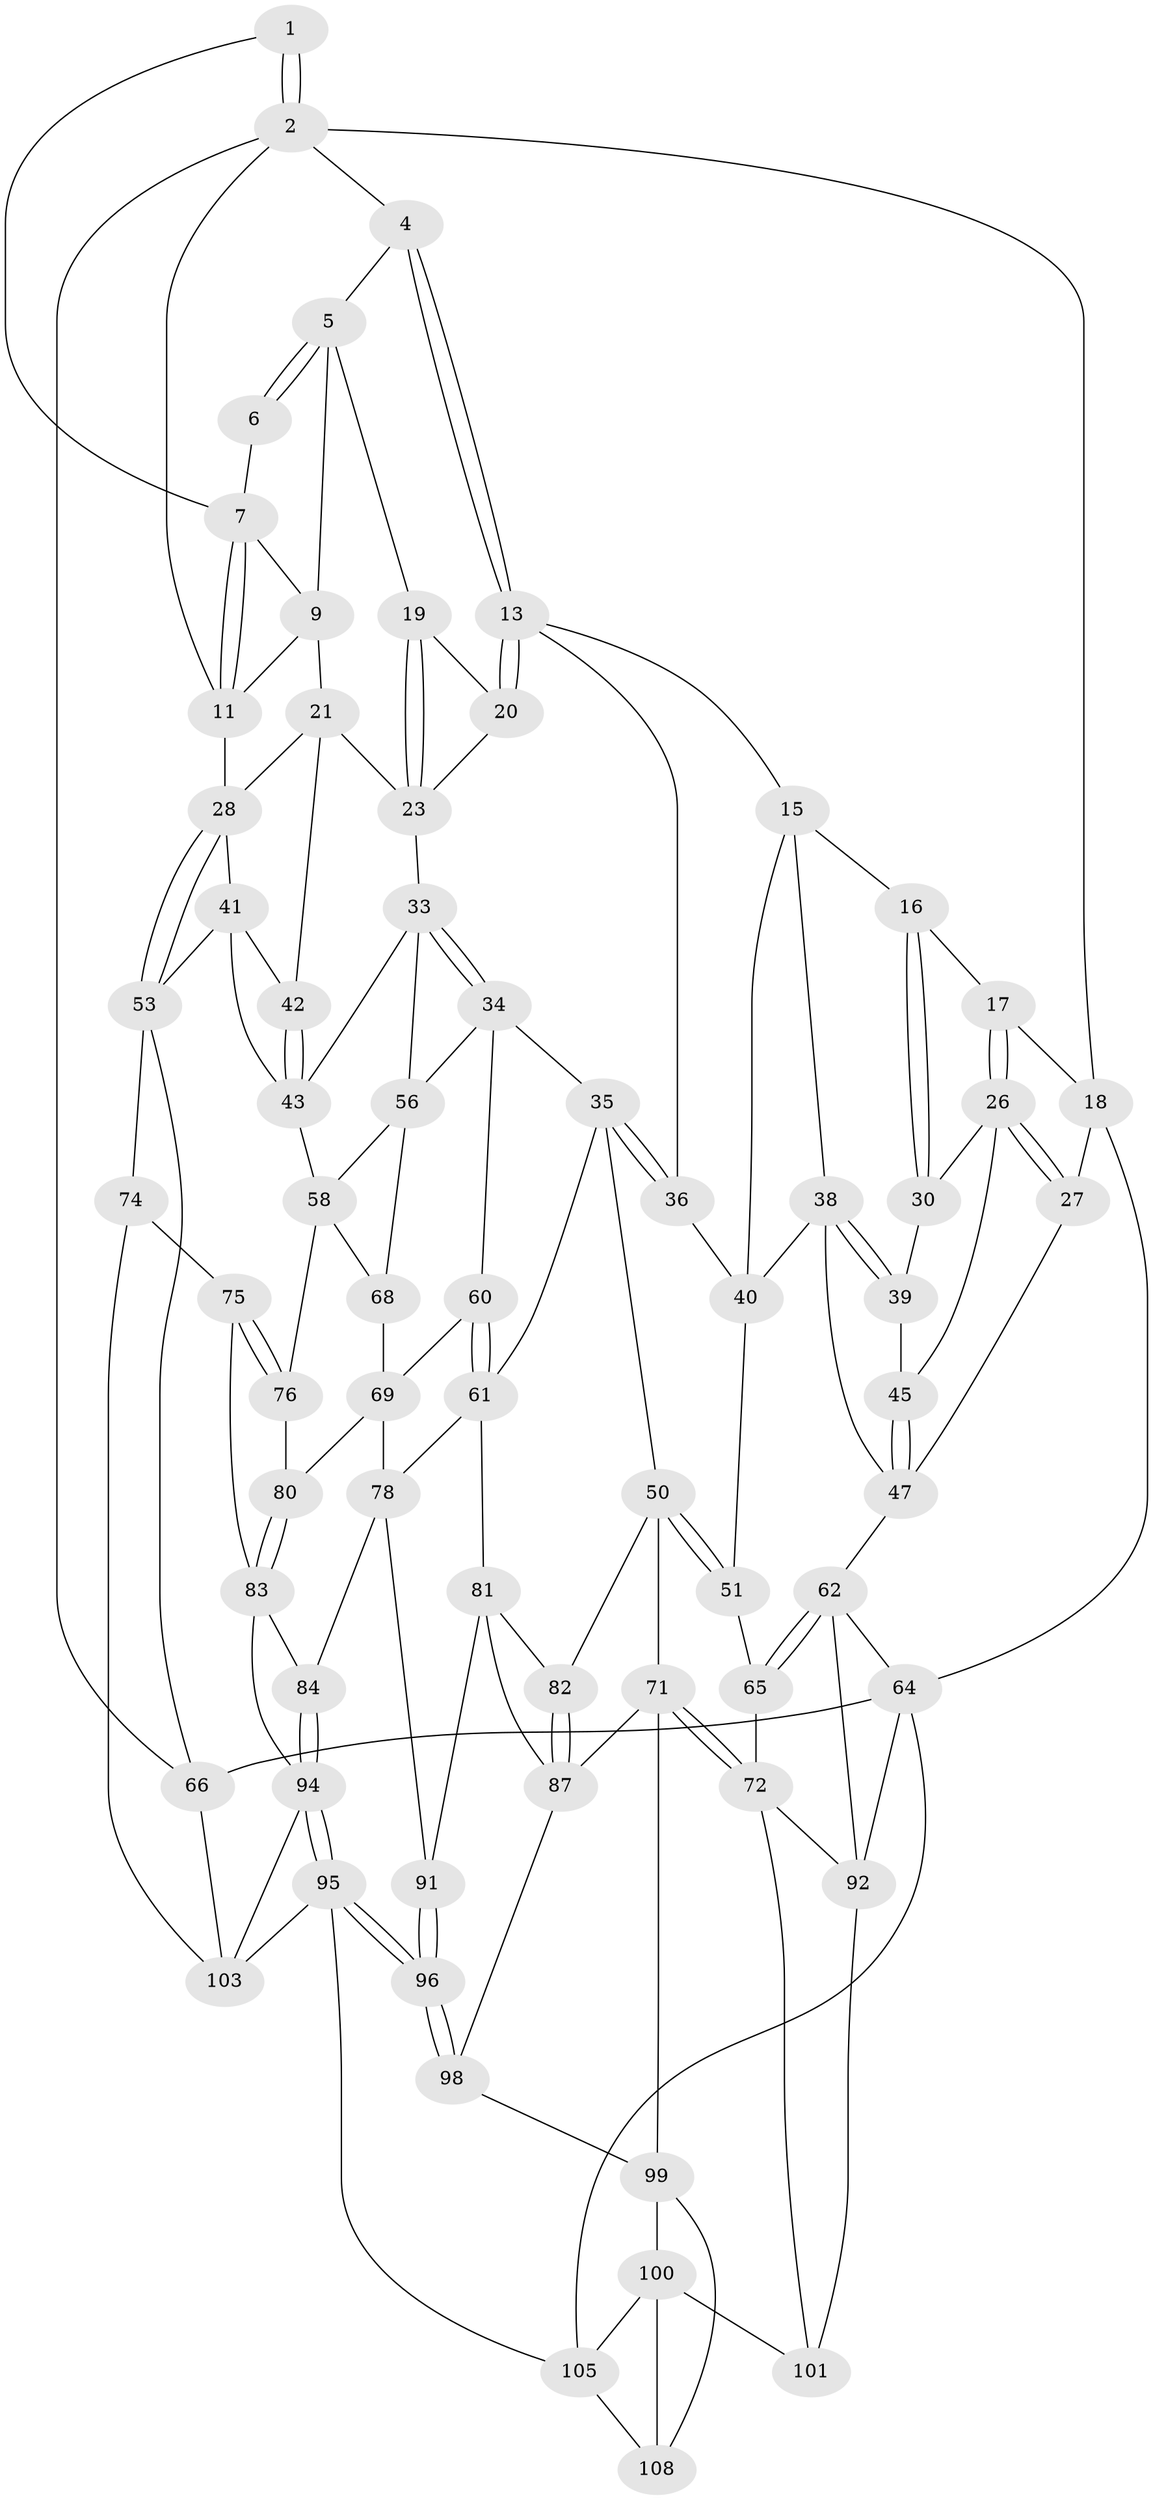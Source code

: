 // original degree distribution, {3: 0.018018018018018018, 6: 0.22522522522522523, 4: 0.25225225225225223, 5: 0.5045045045045045}
// Generated by graph-tools (version 1.1) at 2025/42/03/06/25 10:42:27]
// undirected, 70 vertices, 153 edges
graph export_dot {
graph [start="1"]
  node [color=gray90,style=filled];
  1 [pos="+1+0"];
  2 [pos="+1+0",super="+3"];
  4 [pos="+0.5750114692917181+0"];
  5 [pos="+0.6299662818208078+0",super="+10"];
  6 [pos="+0.7342782854623715+0"];
  7 [pos="+0.8999981097971751+0.08960547436594408",super="+8"];
  9 [pos="+0.7911657827460318+0.06895542062484199",super="+12"];
  11 [pos="+0.9071651291813563+0.10897793544472695",super="+24"];
  13 [pos="+0.5183292531532417+0.1339924106492729",super="+14"];
  15 [pos="+0.33200934604424337+0.1713133308217368",super="+37"];
  16 [pos="+0.22308405658226504+0.1259186321060791"];
  17 [pos="+0.20517805607643344+0.07950112452896567"];
  18 [pos="+0.20391722821107502+0.07480041304978281",super="+25"];
  19 [pos="+0.7489645461384741+0.1169037602135105"];
  20 [pos="+0.5384353303305734+0.1608500424088556"];
  21 [pos="+0.871479710991158+0.23237604229542647",super="+22"];
  23 [pos="+0.8218424281692644+0.23502796438586246",super="+32"];
  26 [pos="+0+0.2512008473182057",super="+31"];
  27 [pos="+0+0.2466589943596059"];
  28 [pos="+1+0.2652022801025516",super="+29"];
  30 [pos="+0.1370173515527471+0.26366213274946093"];
  33 [pos="+0.5969413867702373+0.29499553178878135",super="+44"];
  34 [pos="+0.5596629177715617+0.3900134396953045",super="+57"];
  35 [pos="+0.5323771358704187+0.4001098088809059",super="+49"];
  36 [pos="+0.44052628016701373+0.37984240412808984"];
  38 [pos="+0.18594232693971852+0.3645075683197989",super="+46"];
  39 [pos="+0.15637876307645848+0.33002153506093046"];
  40 [pos="+0.3693775600037062+0.3868363357434118",super="+48"];
  41 [pos="+0.9528039089332896+0.4241614687741853",super="+52"];
  42 [pos="+0.8280824941457228+0.40312078736579543"];
  43 [pos="+0.8243037429004029+0.4089365181638565",super="+55"];
  45 [pos="+0.062473060399707556+0.4120674805448312"];
  47 [pos="+0.04396853588664996+0.5054622160755411",super="+54"];
  50 [pos="+0.3361420952745248+0.6026368381528998",super="+70"];
  51 [pos="+0.2772584217713912+0.5631917219989869"];
  53 [pos="+1+0.6180838417935588",super="+67"];
  56 [pos="+0.7156299019564447+0.5182559830612465",super="+59"];
  58 [pos="+0.8961501670105573+0.6079002234200908",super="+73"];
  60 [pos="+0.5888141625381785+0.6332575878568273"];
  61 [pos="+0.5631000187328928+0.6535634001587218",super="+79"];
  62 [pos="+0+0.675647322764213",super="+63"];
  64 [pos="+0+1",super="+106"];
  65 [pos="+0.2066077828405744+0.6128291330967959"];
  66 [pos="+1+1"];
  68 [pos="+0.7296603767726692+0.6672001261284431"];
  69 [pos="+0.7136336125857574+0.6904399704597288",super="+77"];
  71 [pos="+0.3227309715534864+0.7947342975983286",super="+88"];
  72 [pos="+0.17314192809957776+0.7715296384156572",super="+93"];
  74 [pos="+0.9820786050713165+0.8240202610255671"];
  75 [pos="+0.9241038416752619+0.8352631333104091"];
  76 [pos="+0.8384066185564524+0.7123177469830597"];
  78 [pos="+0.6673901352258818+0.7692220274355509",super="+85"];
  80 [pos="+0.7854398000082004+0.7507726856190103"];
  81 [pos="+0.5527976724026598+0.7250397835624105",super="+89"];
  82 [pos="+0.5222080358111126+0.7410302691698225"];
  83 [pos="+0.7803822594804427+0.7954567090270532",super="+86"];
  84 [pos="+0.7157015803854088+0.8254468031521118"];
  87 [pos="+0.4376276518834794+0.8482194468735544",super="+90"];
  91 [pos="+0.6422401375981989+0.8474816423511318"];
  92 [pos="+0.10388671424944107+0.7962589726410082",super="+102"];
  94 [pos="+0.7679497336419232+0.9937187340740745",super="+97"];
  95 [pos="+0.6655357253936096+1",super="+110"];
  96 [pos="+0.641451908790584+1"];
  98 [pos="+0.5347441913577003+0.964015062672458"];
  99 [pos="+0.3423087734363933+0.8446953385143948",super="+107"];
  100 [pos="+0.2628681882742519+0.8982569151128806",super="+104"];
  101 [pos="+0.2367564103899009+0.9070453858142564"];
  103 [pos="+0.9594555008811118+0.9866044403544277",super="+109"];
  105 [pos="+0+1",super="+111"];
  108 [pos="+0.3557125030718987+1"];
  1 -- 2;
  1 -- 2;
  1 -- 7;
  2 -- 66;
  2 -- 11;
  2 -- 18 [weight=2];
  2 -- 4;
  4 -- 5;
  4 -- 13;
  4 -- 13;
  5 -- 6;
  5 -- 6;
  5 -- 9;
  5 -- 19;
  6 -- 7;
  7 -- 11;
  7 -- 11;
  7 -- 9;
  9 -- 11;
  9 -- 21;
  11 -- 28;
  13 -- 20;
  13 -- 20;
  13 -- 36;
  13 -- 15;
  15 -- 16;
  15 -- 40;
  15 -- 38;
  16 -- 17;
  16 -- 30;
  16 -- 30;
  17 -- 18;
  17 -- 26;
  17 -- 26;
  18 -- 64;
  18 -- 27;
  19 -- 20;
  19 -- 23;
  19 -- 23;
  20 -- 23;
  21 -- 42;
  21 -- 23;
  21 -- 28;
  23 -- 33;
  26 -- 27;
  26 -- 27;
  26 -- 45;
  26 -- 30;
  27 -- 47;
  28 -- 53;
  28 -- 53;
  28 -- 41;
  30 -- 39;
  33 -- 34;
  33 -- 34;
  33 -- 56;
  33 -- 43;
  34 -- 35;
  34 -- 56;
  34 -- 60;
  35 -- 36;
  35 -- 36;
  35 -- 50;
  35 -- 61;
  36 -- 40;
  38 -- 39;
  38 -- 39;
  38 -- 47;
  38 -- 40;
  39 -- 45;
  40 -- 51;
  41 -- 42;
  41 -- 43;
  41 -- 53;
  42 -- 43;
  42 -- 43;
  43 -- 58;
  45 -- 47;
  45 -- 47;
  47 -- 62;
  50 -- 51;
  50 -- 51;
  50 -- 82;
  50 -- 71;
  51 -- 65;
  53 -- 66;
  53 -- 74;
  56 -- 58;
  56 -- 68;
  58 -- 68;
  58 -- 76;
  60 -- 61;
  60 -- 61;
  60 -- 69;
  61 -- 81;
  61 -- 78;
  62 -- 65;
  62 -- 65;
  62 -- 64;
  62 -- 92;
  64 -- 66;
  64 -- 105;
  64 -- 92;
  65 -- 72;
  66 -- 103;
  68 -- 69;
  69 -- 80;
  69 -- 78;
  71 -- 72;
  71 -- 72;
  71 -- 99;
  71 -- 87;
  72 -- 92;
  72 -- 101;
  74 -- 75;
  74 -- 103;
  75 -- 76;
  75 -- 76;
  75 -- 83;
  76 -- 80;
  78 -- 91;
  78 -- 84;
  80 -- 83;
  80 -- 83;
  81 -- 82;
  81 -- 91;
  81 -- 87;
  82 -- 87;
  82 -- 87;
  83 -- 84;
  83 -- 94;
  84 -- 94;
  84 -- 94;
  87 -- 98;
  91 -- 96;
  91 -- 96;
  92 -- 101;
  94 -- 95;
  94 -- 95;
  94 -- 103;
  95 -- 96;
  95 -- 96;
  95 -- 105;
  95 -- 103;
  96 -- 98;
  96 -- 98;
  98 -- 99;
  99 -- 100;
  99 -- 108;
  100 -- 101;
  100 -- 108;
  100 -- 105;
  105 -- 108;
}
